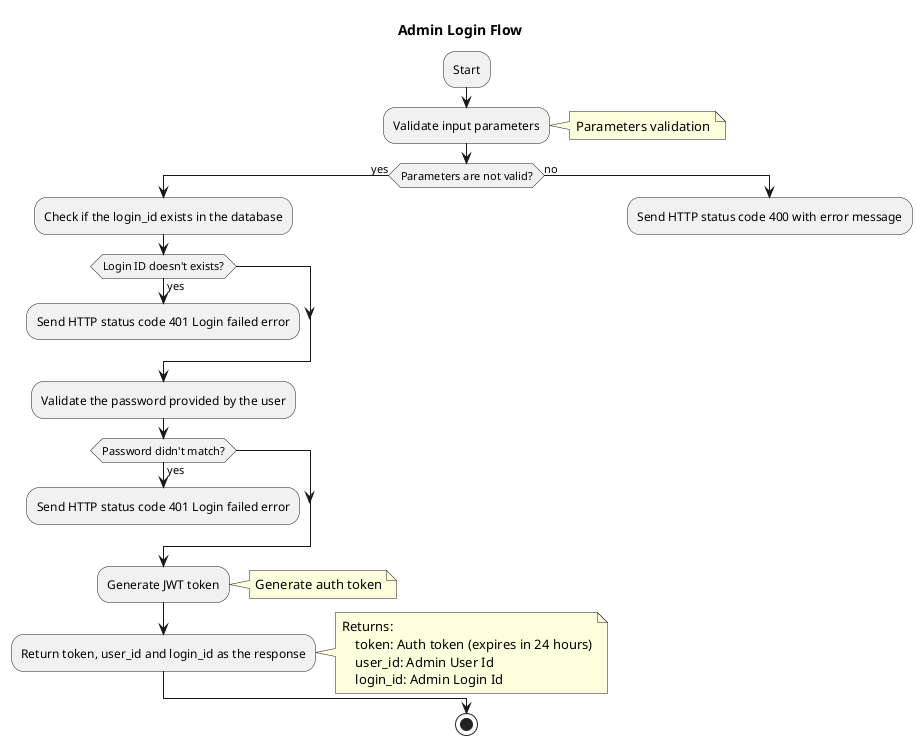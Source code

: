 @startuml admin login flow
title Admin Login Flow

:Start;
:Validate input parameters;
note right
    Parameters validation
end note
if (Parameters are not valid?) then (yes)
    :Check if the login_id exists in the database;
    if (Login ID doesn't exists?) then (yes)
        :Send HTTP status code 401 Login failed error;
        kill
    endif
    :Validate the password provided by the user;
    if (Password didn't match?) then (yes)
        :Send HTTP status code 401 Login failed error;
        kill
    endif
    :Generate JWT token;
    note right
        Generate auth token
    end note
    :Return token, user_id and login_id as the response;
    note right
        Returns:
            token: Auth token (expires in 24 hours)
            user_id: Admin User Id
            login_id: Admin Login Id
    end note
else (no)
    :Send HTTP status code 400 with error message;
    kill
endif
stop
@enduml
